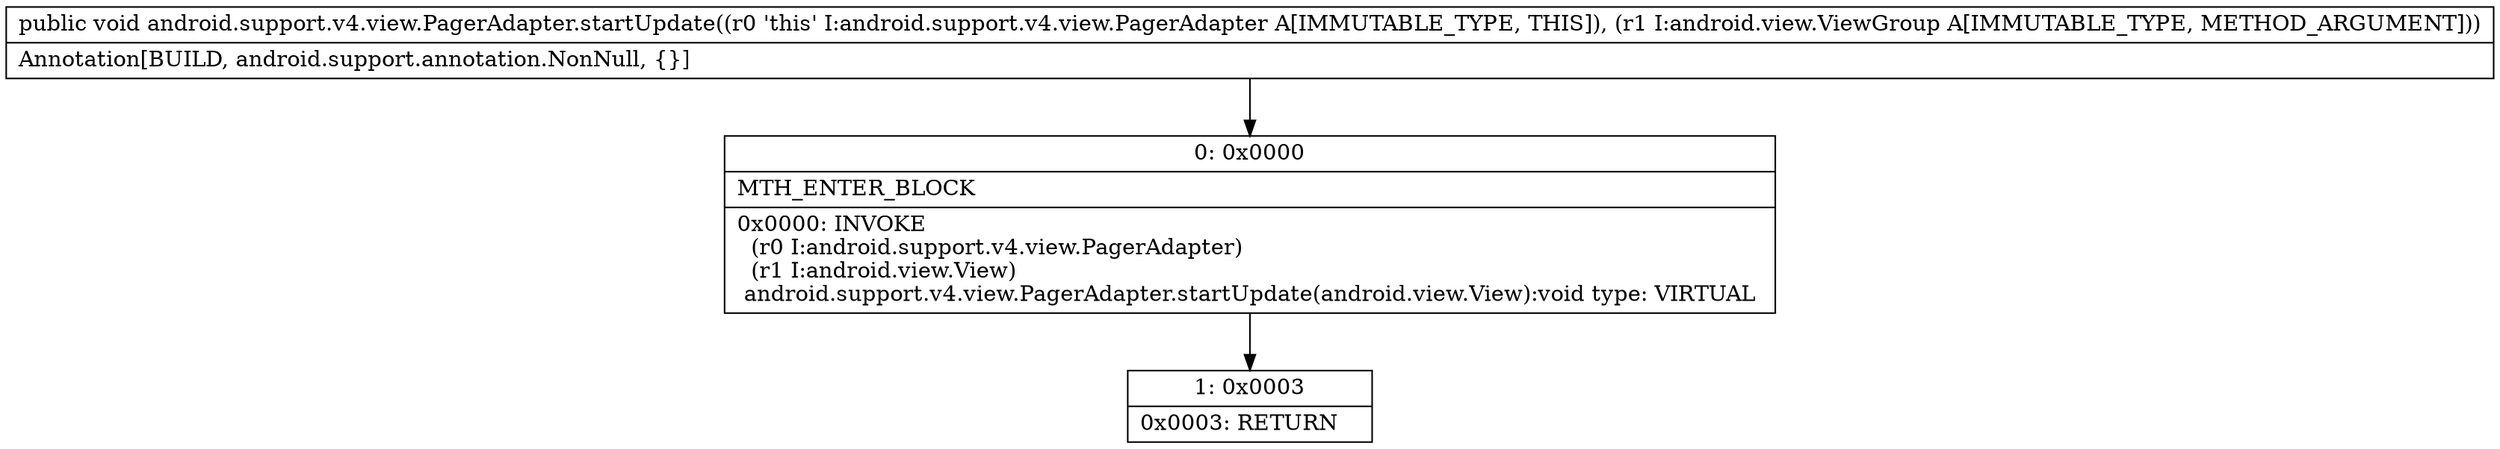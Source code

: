 digraph "CFG forandroid.support.v4.view.PagerAdapter.startUpdate(Landroid\/view\/ViewGroup;)V" {
Node_0 [shape=record,label="{0\:\ 0x0000|MTH_ENTER_BLOCK\l|0x0000: INVOKE  \l  (r0 I:android.support.v4.view.PagerAdapter)\l  (r1 I:android.view.View)\l android.support.v4.view.PagerAdapter.startUpdate(android.view.View):void type: VIRTUAL \l}"];
Node_1 [shape=record,label="{1\:\ 0x0003|0x0003: RETURN   \l}"];
MethodNode[shape=record,label="{public void android.support.v4.view.PagerAdapter.startUpdate((r0 'this' I:android.support.v4.view.PagerAdapter A[IMMUTABLE_TYPE, THIS]), (r1 I:android.view.ViewGroup A[IMMUTABLE_TYPE, METHOD_ARGUMENT]))  | Annotation[BUILD, android.support.annotation.NonNull, \{\}]\l}"];
MethodNode -> Node_0;
Node_0 -> Node_1;
}

